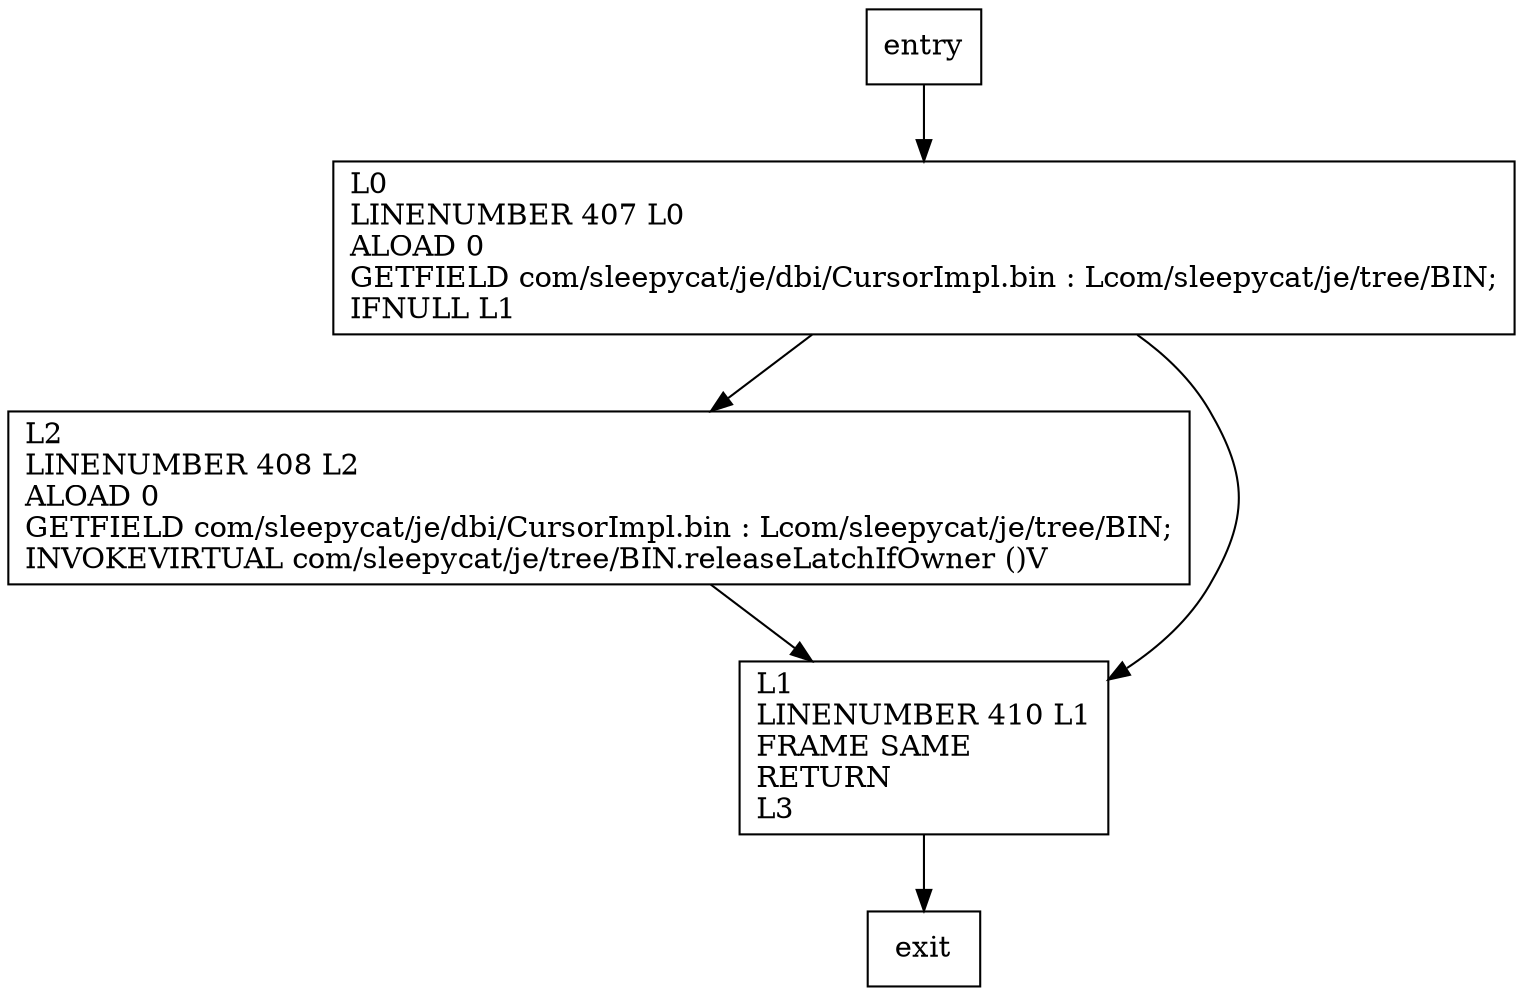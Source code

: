 digraph releaseBIN {
node [shape=record];
604004329 [label="L0\lLINENUMBER 407 L0\lALOAD 0\lGETFIELD com/sleepycat/je/dbi/CursorImpl.bin : Lcom/sleepycat/je/tree/BIN;\lIFNULL L1\l"];
521174666 [label="L2\lLINENUMBER 408 L2\lALOAD 0\lGETFIELD com/sleepycat/je/dbi/CursorImpl.bin : Lcom/sleepycat/je/tree/BIN;\lINVOKEVIRTUAL com/sleepycat/je/tree/BIN.releaseLatchIfOwner ()V\l"];
1791296084 [label="L1\lLINENUMBER 410 L1\lFRAME SAME\lRETURN\lL3\l"];
entry;
exit;
entry -> 604004329
604004329 -> 521174666
604004329 -> 1791296084
521174666 -> 1791296084
1791296084 -> exit
}
